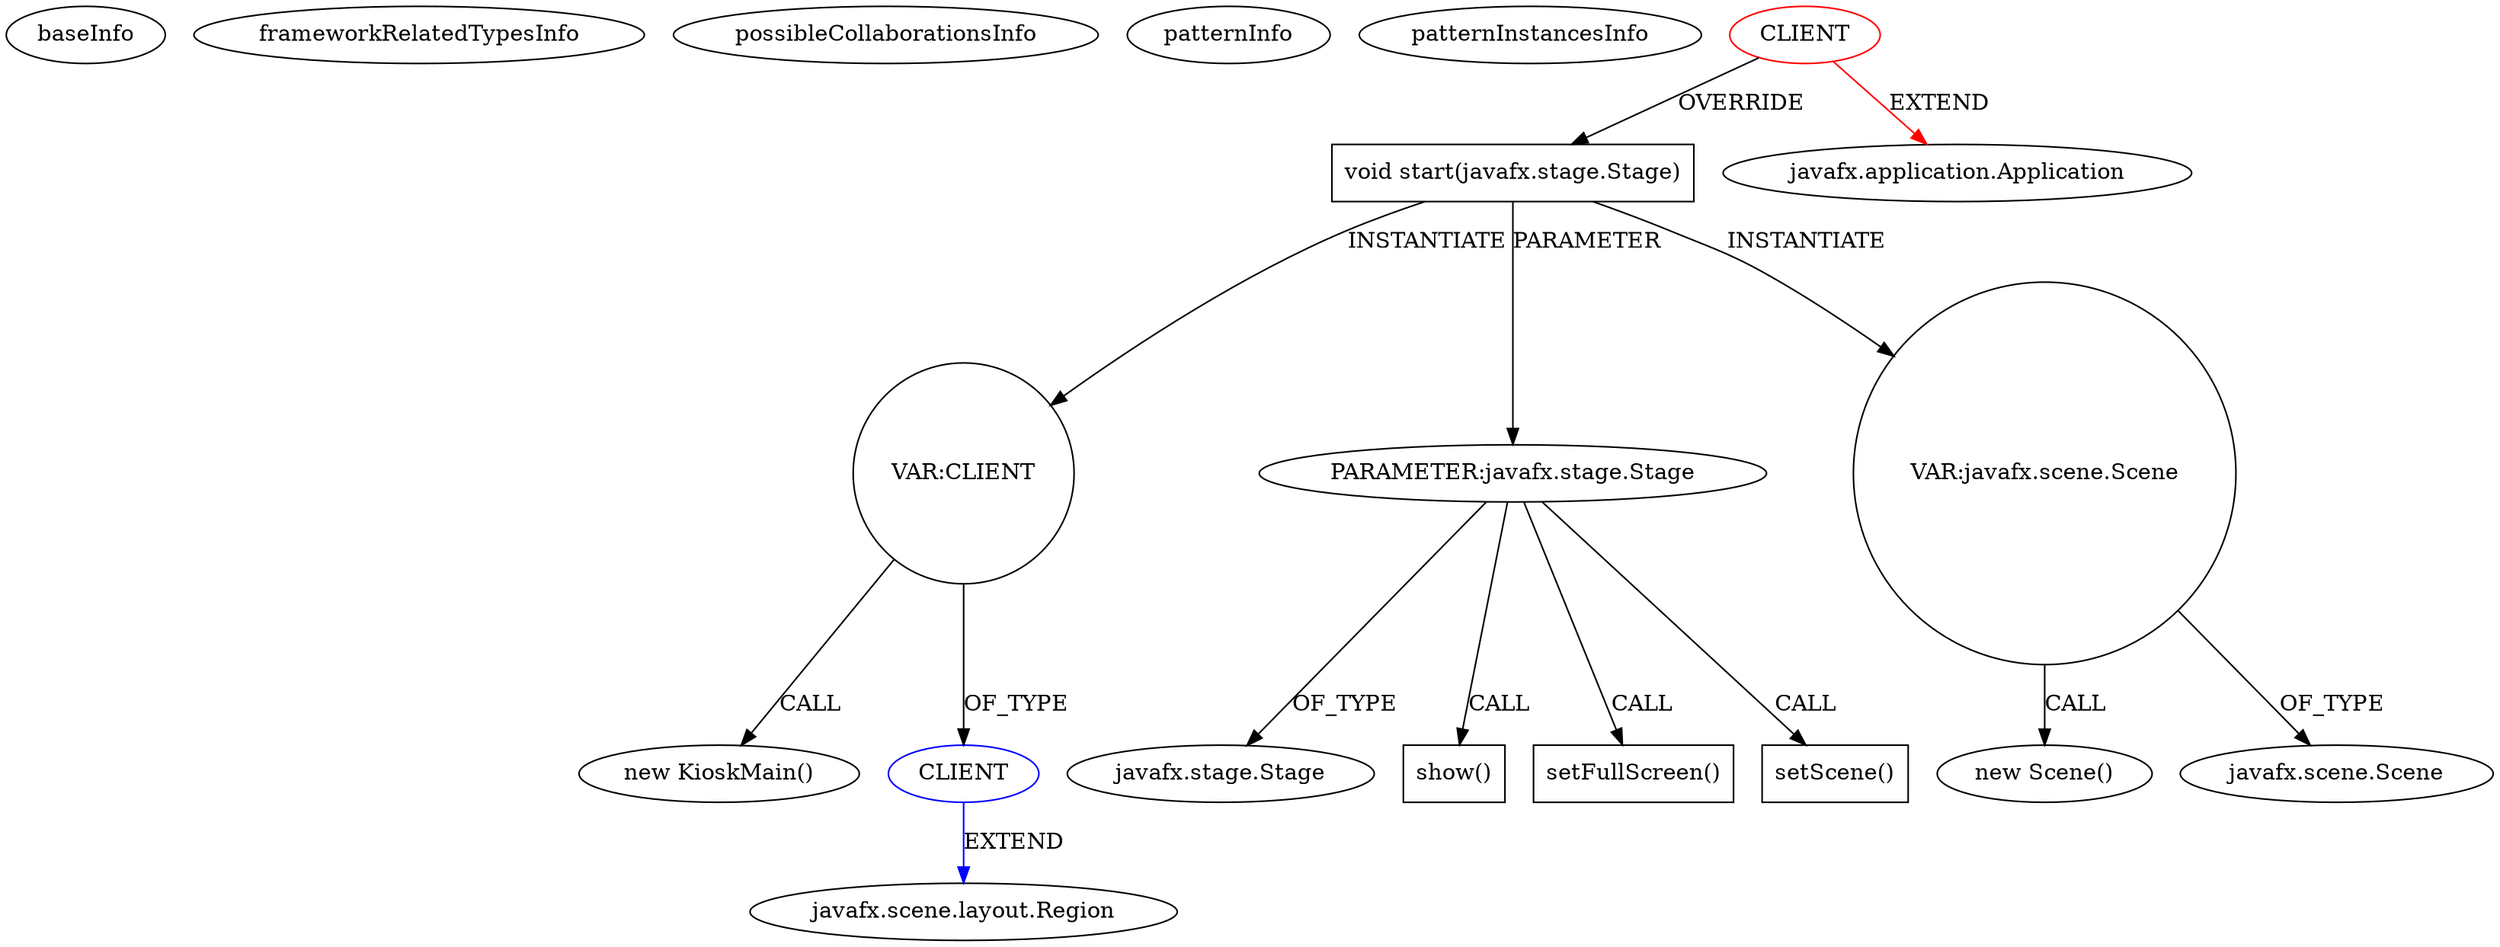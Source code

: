digraph {
baseInfo[graphId=4240,category="pattern",isAnonymous=false,possibleRelation=true]
frameworkRelatedTypesInfo[0="javafx.application.Application"]
possibleCollaborationsInfo[0="4240~INSTANTIATION-OVERRIDING_METHOD_DECLARATION-~javafx.application.Application ~javafx.scene.layout.Region ~false~false"]
patternInfo[frequency=2.0,patternRootClient=0]
patternInstancesInfo[0="iloop-kiosk-KIOSK-Project~/iloop-kiosk-KIOSK-Project/KIOSK-Project-master/src/oit/iloop/kiosk/test/MainApplicationClass.java~MainApplicationClass~3167",1="iloop-kiosk-KIOSK-Project~/iloop-kiosk-KIOSK-Project/KIOSK-Project-master/src/oit/iloop/kiosk/kiosk_starter/KioskStarter.java~KioskStarter~3156"]
8[label="new KioskMain()",vertexType="CONSTRUCTOR_CALL",isFrameworkType=false]
9[label="VAR:CLIENT",vertexType="VARIABLE_EXPRESION",isFrameworkType=false,shape=circle]
2[label="void start(javafx.stage.Stage)",vertexType="OVERRIDING_METHOD_DECLARATION",isFrameworkType=false,shape=box]
0[label="CLIENT",vertexType="ROOT_CLIENT_CLASS_DECLARATION",isFrameworkType=false,color=red]
3[label="PARAMETER:javafx.stage.Stage",vertexType="PARAMETER_DECLARATION",isFrameworkType=false]
4[label="javafx.stage.Stage",vertexType="FRAMEWORK_CLASS_TYPE",isFrameworkType=false]
17[label="show()",vertexType="INSIDE_CALL",isFrameworkType=false,shape=box]
13[label="setFullScreen()",vertexType="INSIDE_CALL",isFrameworkType=false,shape=box]
15[label="setScene()",vertexType="INSIDE_CALL",isFrameworkType=false,shape=box]
1[label="javafx.application.Application",vertexType="FRAMEWORK_CLASS_TYPE",isFrameworkType=false]
6[label="VAR:javafx.scene.Scene",vertexType="VARIABLE_EXPRESION",isFrameworkType=false,shape=circle]
5[label="new Scene()",vertexType="CONSTRUCTOR_CALL",isFrameworkType=false]
7[label="javafx.scene.Scene",vertexType="FRAMEWORK_CLASS_TYPE",isFrameworkType=false]
10[label="CLIENT",vertexType="REFERENCE_CLIENT_CLASS_DECLARATION",isFrameworkType=false,color=blue]
11[label="javafx.scene.layout.Region",vertexType="FRAMEWORK_CLASS_TYPE",isFrameworkType=false]
9->10[label="OF_TYPE"]
2->6[label="INSTANTIATE"]
3->15[label="CALL"]
6->5[label="CALL"]
0->1[label="EXTEND",color=red]
2->9[label="INSTANTIATE"]
6->7[label="OF_TYPE"]
3->17[label="CALL"]
2->3[label="PARAMETER"]
3->13[label="CALL"]
0->2[label="OVERRIDE"]
3->4[label="OF_TYPE"]
10->11[label="EXTEND",color=blue]
9->8[label="CALL"]
}
